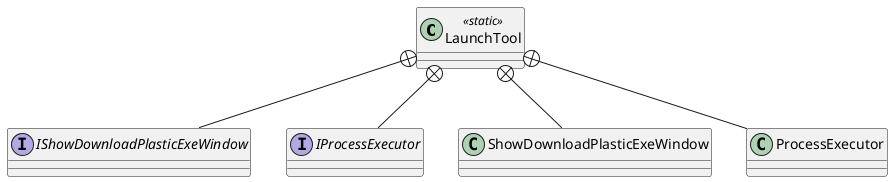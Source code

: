 @startuml
class LaunchTool <<static>> {
}
interface IShowDownloadPlasticExeWindow {
}
interface IProcessExecutor {
}
class ShowDownloadPlasticExeWindow {
}
class ProcessExecutor {
}
LaunchTool +-- IShowDownloadPlasticExeWindow
LaunchTool +-- IProcessExecutor
LaunchTool +-- ShowDownloadPlasticExeWindow
LaunchTool +-- ProcessExecutor
@enduml
